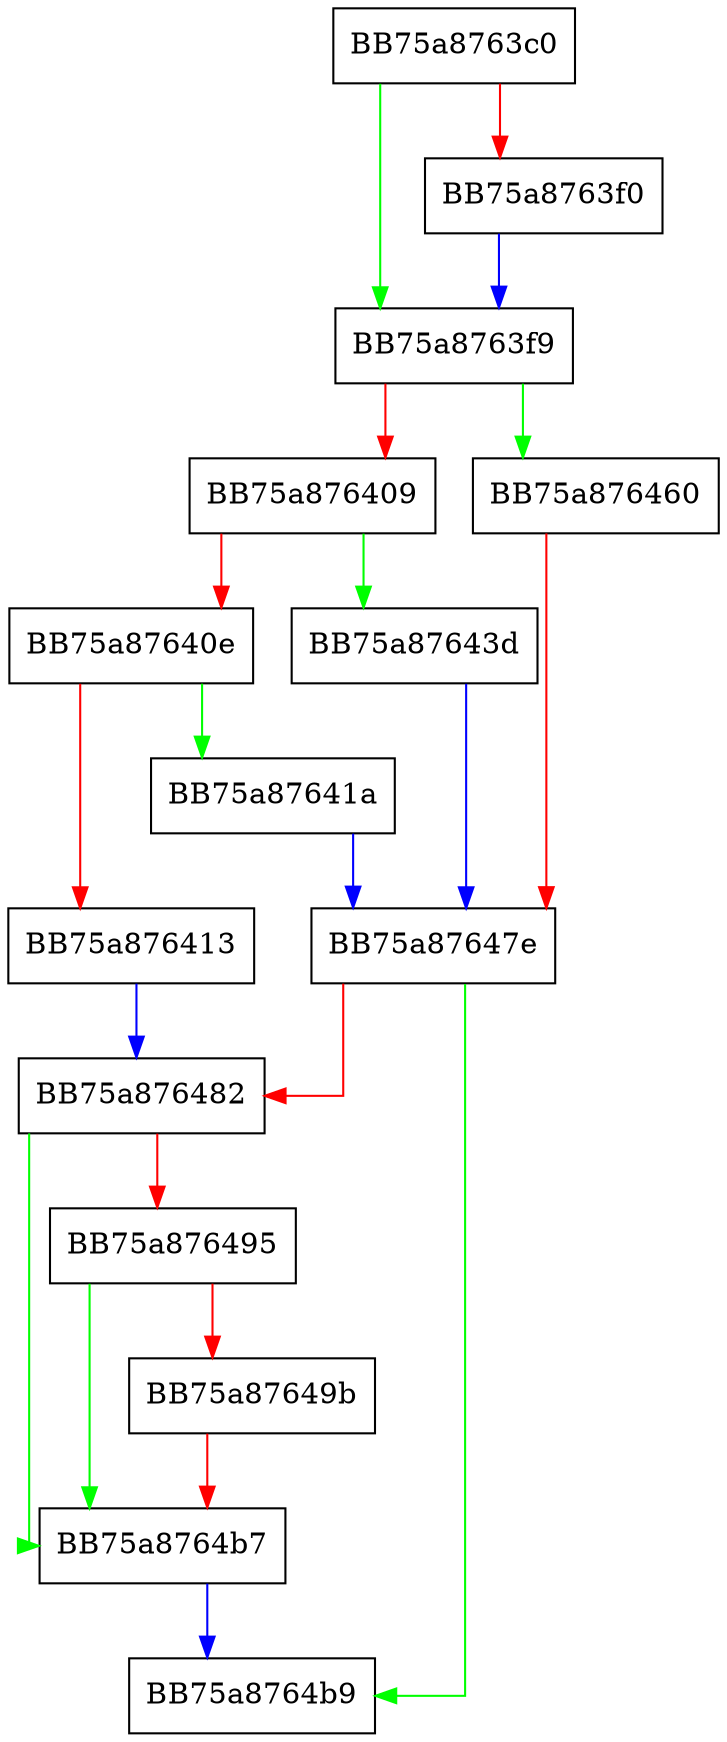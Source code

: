 digraph MpBmSequentialFileReadRulesEnd {
  node [shape="box"];
  graph [splines=ortho];
  BB75a8763c0 -> BB75a8763f9 [color="green"];
  BB75a8763c0 -> BB75a8763f0 [color="red"];
  BB75a8763f0 -> BB75a8763f9 [color="blue"];
  BB75a8763f9 -> BB75a876460 [color="green"];
  BB75a8763f9 -> BB75a876409 [color="red"];
  BB75a876409 -> BB75a87643d [color="green"];
  BB75a876409 -> BB75a87640e [color="red"];
  BB75a87640e -> BB75a87641a [color="green"];
  BB75a87640e -> BB75a876413 [color="red"];
  BB75a876413 -> BB75a876482 [color="blue"];
  BB75a87641a -> BB75a87647e [color="blue"];
  BB75a87643d -> BB75a87647e [color="blue"];
  BB75a876460 -> BB75a87647e [color="red"];
  BB75a87647e -> BB75a8764b9 [color="green"];
  BB75a87647e -> BB75a876482 [color="red"];
  BB75a876482 -> BB75a8764b7 [color="green"];
  BB75a876482 -> BB75a876495 [color="red"];
  BB75a876495 -> BB75a8764b7 [color="green"];
  BB75a876495 -> BB75a87649b [color="red"];
  BB75a87649b -> BB75a8764b7 [color="red"];
  BB75a8764b7 -> BB75a8764b9 [color="blue"];
}